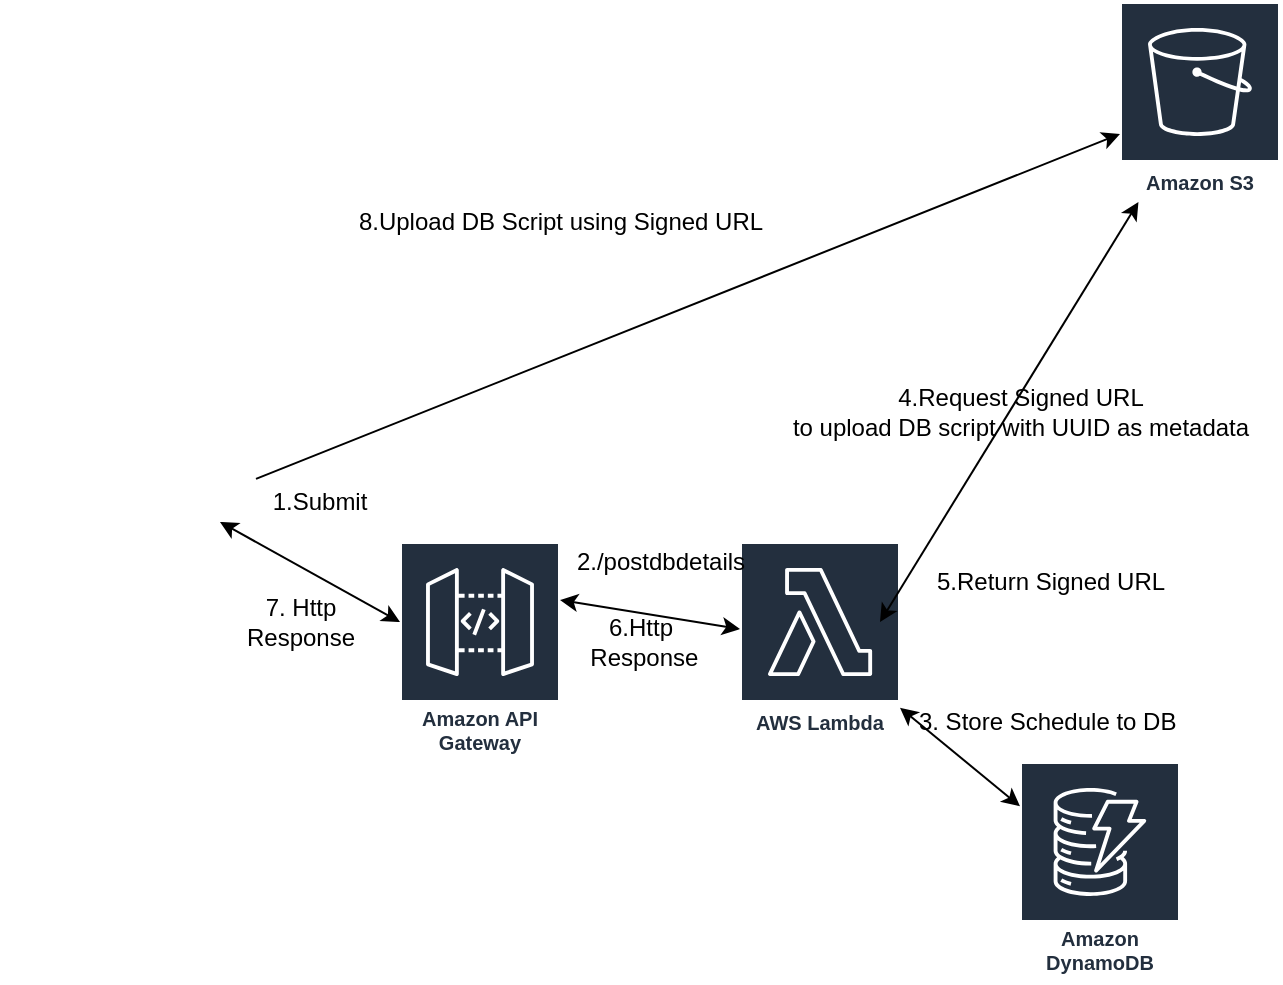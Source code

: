 <mxfile version="14.8.6" type="github">
  <diagram id="MFceezOGYupHJOUT6_Z7" name="Page-1">
    <mxGraphModel dx="782" dy="1536" grid="1" gridSize="10" guides="1" tooltips="1" connect="1" arrows="1" fold="1" page="1" pageScale="1" pageWidth="850" pageHeight="1100" math="0" shadow="0">
      <root>
        <mxCell id="0" />
        <mxCell id="1" parent="0" />
        <mxCell id="jmtmT3qzgwu_YqLXZ-Zn-2" value="" style="shape=image;html=1;verticalAlign=top;verticalLabelPosition=bottom;labelBackgroundColor=#ffffff;imageAspect=0;aspect=fixed;image=https://cdn1.iconfinder.com/data/icons/business-startup-14/60/Development-128.png" parent="1" vertex="1">
          <mxGeometry x="10" y="60" width="128" height="128" as="geometry" />
        </mxCell>
        <mxCell id="jmtmT3qzgwu_YqLXZ-Zn-3" value="Amazon API Gateway" style="outlineConnect=0;fontColor=#232F3E;gradientColor=none;strokeColor=#ffffff;fillColor=#232F3E;dashed=0;verticalLabelPosition=middle;verticalAlign=bottom;align=center;html=1;whiteSpace=wrap;fontSize=10;fontStyle=1;spacing=3;shape=mxgraph.aws4.productIcon;prIcon=mxgraph.aws4.api_gateway;" parent="1" vertex="1">
          <mxGeometry x="210" y="130" width="80" height="110" as="geometry" />
        </mxCell>
        <mxCell id="jmtmT3qzgwu_YqLXZ-Zn-4" value="Amazon S3" style="outlineConnect=0;fontColor=#232F3E;gradientColor=none;strokeColor=#ffffff;fillColor=#232F3E;dashed=0;verticalLabelPosition=middle;verticalAlign=bottom;align=center;html=1;whiteSpace=wrap;fontSize=10;fontStyle=1;spacing=3;shape=mxgraph.aws4.productIcon;prIcon=mxgraph.aws4.s3;" parent="1" vertex="1">
          <mxGeometry x="570" y="-140" width="80" height="100" as="geometry" />
        </mxCell>
        <mxCell id="jmtmT3qzgwu_YqLXZ-Zn-5" value="Amazon DynamoDB" style="outlineConnect=0;fontColor=#232F3E;gradientColor=none;strokeColor=#ffffff;fillColor=#232F3E;dashed=0;verticalLabelPosition=middle;verticalAlign=bottom;align=center;html=1;whiteSpace=wrap;fontSize=10;fontStyle=1;spacing=3;shape=mxgraph.aws4.productIcon;prIcon=mxgraph.aws4.dynamodb;" parent="1" vertex="1">
          <mxGeometry x="520" y="240" width="80" height="110" as="geometry" />
        </mxCell>
        <mxCell id="jmtmT3qzgwu_YqLXZ-Zn-6" value="" style="endArrow=classic;startArrow=classic;html=1;" parent="1" edge="1">
          <mxGeometry width="50" height="50" relative="1" as="geometry">
            <mxPoint x="120" y="120" as="sourcePoint" />
            <mxPoint x="210" y="170" as="targetPoint" />
          </mxGeometry>
        </mxCell>
        <mxCell id="jmtmT3qzgwu_YqLXZ-Zn-7" value="" style="endArrow=classic;startArrow=classic;html=1;" parent="1" target="jmtmT3qzgwu_YqLXZ-Zn-11" edge="1">
          <mxGeometry width="50" height="50" relative="1" as="geometry">
            <mxPoint x="290" y="159" as="sourcePoint" />
            <mxPoint x="380" y="99" as="targetPoint" />
            <Array as="points" />
          </mxGeometry>
        </mxCell>
        <mxCell id="jmtmT3qzgwu_YqLXZ-Zn-10" value="1.Submit" style="text;html=1;strokeColor=none;fillColor=none;align=center;verticalAlign=middle;whiteSpace=wrap;rounded=0;" parent="1" vertex="1">
          <mxGeometry x="150" y="100" width="40" height="20" as="geometry" />
        </mxCell>
        <mxCell id="jmtmT3qzgwu_YqLXZ-Zn-11" value="AWS Lambda" style="outlineConnect=0;fontColor=#232F3E;gradientColor=none;strokeColor=#ffffff;fillColor=#232F3E;dashed=0;verticalLabelPosition=middle;verticalAlign=bottom;align=center;html=1;whiteSpace=wrap;fontSize=10;fontStyle=1;spacing=3;shape=mxgraph.aws4.productIcon;prIcon=mxgraph.aws4.lambda;" parent="1" vertex="1">
          <mxGeometry x="380" y="130" width="80" height="100" as="geometry" />
        </mxCell>
        <mxCell id="jmtmT3qzgwu_YqLXZ-Zn-12" value="" style="endArrow=classic;startArrow=classic;html=1;" parent="1" target="jmtmT3qzgwu_YqLXZ-Zn-4" edge="1">
          <mxGeometry width="50" height="50" relative="1" as="geometry">
            <mxPoint x="450" y="170" as="sourcePoint" />
            <mxPoint x="490" y="120" as="targetPoint" />
          </mxGeometry>
        </mxCell>
        <mxCell id="jmtmT3qzgwu_YqLXZ-Zn-13" value="" style="endArrow=classic;startArrow=classic;html=1;" parent="1" source="jmtmT3qzgwu_YqLXZ-Zn-11" target="jmtmT3qzgwu_YqLXZ-Zn-5" edge="1">
          <mxGeometry width="50" height="50" relative="1" as="geometry">
            <mxPoint x="470" y="250" as="sourcePoint" />
            <mxPoint x="520" y="200" as="targetPoint" />
          </mxGeometry>
        </mxCell>
        <mxCell id="jmtmT3qzgwu_YqLXZ-Zn-15" value="2./postdbdetails" style="text;html=1;align=center;verticalAlign=middle;resizable=0;points=[];autosize=1;strokeColor=none;" parent="1" vertex="1">
          <mxGeometry x="290" y="130" width="100" height="20" as="geometry" />
        </mxCell>
        <mxCell id="jmtmT3qzgwu_YqLXZ-Zn-16" value="4.Request Signed URL&lt;br&gt;to upload DB script with UUID as metadata" style="text;html=1;align=center;verticalAlign=middle;resizable=0;points=[];autosize=1;strokeColor=none;" parent="1" vertex="1">
          <mxGeometry x="400" y="50" width="240" height="30" as="geometry" />
        </mxCell>
        <mxCell id="jmtmT3qzgwu_YqLXZ-Zn-17" value="5.Return Signed URL" style="text;html=1;align=center;verticalAlign=middle;resizable=0;points=[];autosize=1;strokeColor=none;" parent="1" vertex="1">
          <mxGeometry x="470" y="140" width="130" height="20" as="geometry" />
        </mxCell>
        <mxCell id="jmtmT3qzgwu_YqLXZ-Zn-18" value="3. Store Schedule to DB&amp;nbsp;" style="text;html=1;align=center;verticalAlign=middle;resizable=0;points=[];autosize=1;strokeColor=none;" parent="1" vertex="1">
          <mxGeometry x="460" y="210" width="150" height="20" as="geometry" />
        </mxCell>
        <mxCell id="jmtmT3qzgwu_YqLXZ-Zn-19" value="6.Http&lt;br&gt;&amp;nbsp;Response" style="text;html=1;align=center;verticalAlign=middle;resizable=0;points=[];autosize=1;strokeColor=none;" parent="1" vertex="1">
          <mxGeometry x="295" y="165" width="70" height="30" as="geometry" />
        </mxCell>
        <mxCell id="jmtmT3qzgwu_YqLXZ-Zn-20" value="7. Http &lt;br&gt;Response" style="text;html=1;align=center;verticalAlign=middle;resizable=0;points=[];autosize=1;strokeColor=none;" parent="1" vertex="1">
          <mxGeometry x="125" y="155" width="70" height="30" as="geometry" />
        </mxCell>
        <mxCell id="4BpVoTzq177QPyfa7be2-1" value="" style="endArrow=classic;html=1;" edge="1" parent="1" source="jmtmT3qzgwu_YqLXZ-Zn-2" target="jmtmT3qzgwu_YqLXZ-Zn-4">
          <mxGeometry width="50" height="50" relative="1" as="geometry">
            <mxPoint x="380" y="30" as="sourcePoint" />
            <mxPoint x="430" y="-20" as="targetPoint" />
          </mxGeometry>
        </mxCell>
        <mxCell id="4BpVoTzq177QPyfa7be2-2" value="8.Upload DB Script using Signed URL" style="text;html=1;align=center;verticalAlign=middle;resizable=0;points=[];autosize=1;strokeColor=none;" vertex="1" parent="1">
          <mxGeometry x="180" y="-40" width="220" height="20" as="geometry" />
        </mxCell>
      </root>
    </mxGraphModel>
  </diagram>
</mxfile>
